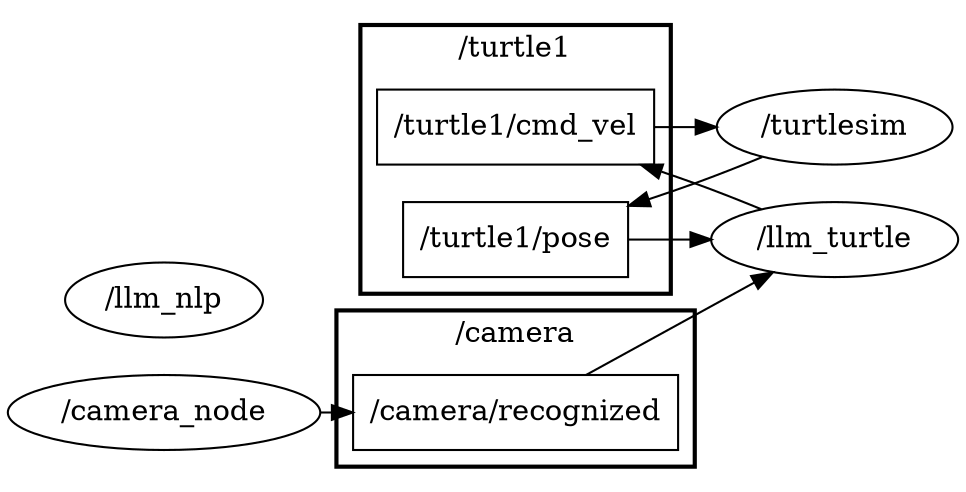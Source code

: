 digraph graphname {
	graph [bb="0,0,455.78,228",
		compound=True,
		rank=same,
		rankdir=LR,
		ranksep=0.2
	];
	node [label="\N"];
	subgraph cluster___camera {
		graph [bb="157.49,8,329.49,83",
			compound=True,
			label="/camera",
			lheight=0.21,
			lp="243.49,71.5",
			lwidth=0.81,
			rank=same,
			rankdir=LR,
			ranksep=0.2,
			style=bold
		];
		t___camera__recognized	[URL=topic_3A__camera__recognized,
			height=0.5,
			label="/camera/recognized",
			pos="243.49,34",
			shape=box,
			tooltip="topic:/camera/recognized",
			width=2.1667];
	}
	subgraph cluster___turtle1 {
		graph [bb="168.99,91,317.99,220",
			compound=True,
			label="/turtle1",
			lheight=0.21,
			lp="243.49,208.5",
			lwidth=0.76,
			rank=same,
			rankdir=LR,
			ranksep=0.2,
			style=bold
		];
		t___turtle1__cmd_vel	[URL=topic_3A__turtle1__cmd_vel,
			height=0.5,
			label="/turtle1/cmd_vel",
			pos="243.49,171",
			shape=box,
			tooltip="topic:/turtle1/cmd_vel",
			width=1.8472];
		t___turtle1__pose	[URL=topic_3A__turtle1__pose,
			height=0.5,
			label="/turtle1/pose",
			pos="243.49,117",
			shape=box,
			tooltip="topic:/turtle1/pose",
			width=1.5];
	}
	n___llm_turtle	[URL=__llm_turtle,
		height=0.5,
		label="/llm_turtle",
		pos="396.63,117",
		shape=ellipse,
		tooltip="/llm_turtle",
		width=1.6429];
	t___camera__recognized -> n___llm_turtle	[edgetooltip="Subscription\nnode_name: /llm_turtle\ntopic_name: /camera/recognized\nQoS settings\n- reliability: reliable\n- durability: volatile\n- lifespan: 9223372036854775807 ns\n- deadline: 9223372036854775807 ns\n- liveliness: automatic\n- liveliness_lease_duration: 9223372036854775807 ns\n- avoid_ros_namespace_conventions: False",
		penwidth=1,
		pos="e,366.97,101.26 277.28,52.01 301.1,65.088 333.37,82.808 358.19,96.441"];
	n___turtlesim	[URL=__turtlesim,
		height=0.5,
		label="/turtlesim",
		pos="396.63,171",
		shape=ellipse,
		tooltip="/turtlesim",
		width=1.5707];
	t___turtle1__cmd_vel -> n___turtlesim	[edgetooltip="Subscription\nnode_name: /turtlesim\ntopic_name: /turtle1/cmd_vel\nQoS settings\n- reliability: reliable\n- durability: volatile\n- lifespan: 9223372036854775807 ns\n- deadline: 9223372036854775807 ns\n- liveliness: automatic\n- liveliness_lease_duration: 9223372036854775807 ns\n- avoid_ros_namespace_conventions: False",
		penwidth=1,
		pos="e,339.92,171 310.34,171 316.81,171 323.39,171 329.86,171"];
	t___turtle1__pose -> n___llm_turtle	[edgetooltip="Subscription\nnode_name: /llm_turtle\ntopic_name: /turtle1/pose\nQoS settings\n- reliability: reliable\n- durability: volatile\n- lifespan: 9223372036854775807 ns\n- deadline: 9223372036854775807 ns\n- liveliness: automatic\n- liveliness_lease_duration: 9223372036854775807 ns\n- avoid_ros_namespace_conventions: False",
		penwidth=1,
		pos="e,337.43,117 297.77,117 307.3,117 317.34,117 327.22,117"];
	n___llm_turtle -> t___turtle1__cmd_vel	[edgetooltip="Publisher\nnode_name: /llm_turtle\ntopic_name: /turtle1/cmd_vel\nQoS settings\n- reliability: reliable\n- durability: volatile\n- lifespan: 9223372036854775807 ns\n- deadline: 9223372036854775807 ns\n- liveliness: automatic\n- liveliness_lease_duration: 9223372036854775807 ns\n- avoid_ros_namespace_conventions: False",
		penwidth=1,
		pos="e,303.68,152.87 361.5,131.54 351.27,135.73 339.98,140.2 329.49,144 324.3,145.88 318.91,147.76 313.48,149.6"];
	n___camera_node	[URL=__camera_node,
		height=0.5,
		label="/camera_node",
		pos="74.743,34",
		shape=ellipse,
		tooltip="/camera_node",
		width=2.0762];
	n___camera_node -> t___camera__recognized	[edgetooltip="Publisher\nnode_name: /camera_node\ntopic_name: /camera/recognized\nQoS settings\n- reliability: reliable\n- durability: volatile\n- lifespan: 9223372036854775807 ns\n- deadline: 9223372036854775807 ns\n- liveliness: automatic\n- liveliness_lease_duration: 9223372036854775807 ns\n- avoid_ros_namespace_conventions: False",
		penwidth=1,
		pos="e,165.31,34 149.85,34 151.61,34 153.38,34 155.16,34"];
	n___llm_nlp	[URL=__llm_nlp,
		height=0.5,
		label="/llm_nlp",
		pos="74.743,88",
		shape=ellipse,
		tooltip="/llm_nlp",
		width=1.3179];
	n___turtlesim -> t___turtle1__pose	[edgetooltip="Publisher\nnode_name: /turtlesim\ntopic_name: /turtle1/pose\nQoS settings\n- reliability: reliable\n- durability: volatile\n- lifespan: 9223372036854775807 ns\n- deadline: 9223372036854775807 ns\n- liveliness: automatic\n- liveliness_lease_duration: 9223372036854775807 ns\n- avoid_ros_namespace_conventions: False",
		penwidth=1,
		pos="e,297.76,133.2 361.84,156.6 351.52,152.37 340.1,147.84 329.49,144 322.4,141.43 314.94,138.87 307.5,136.39"];
}
